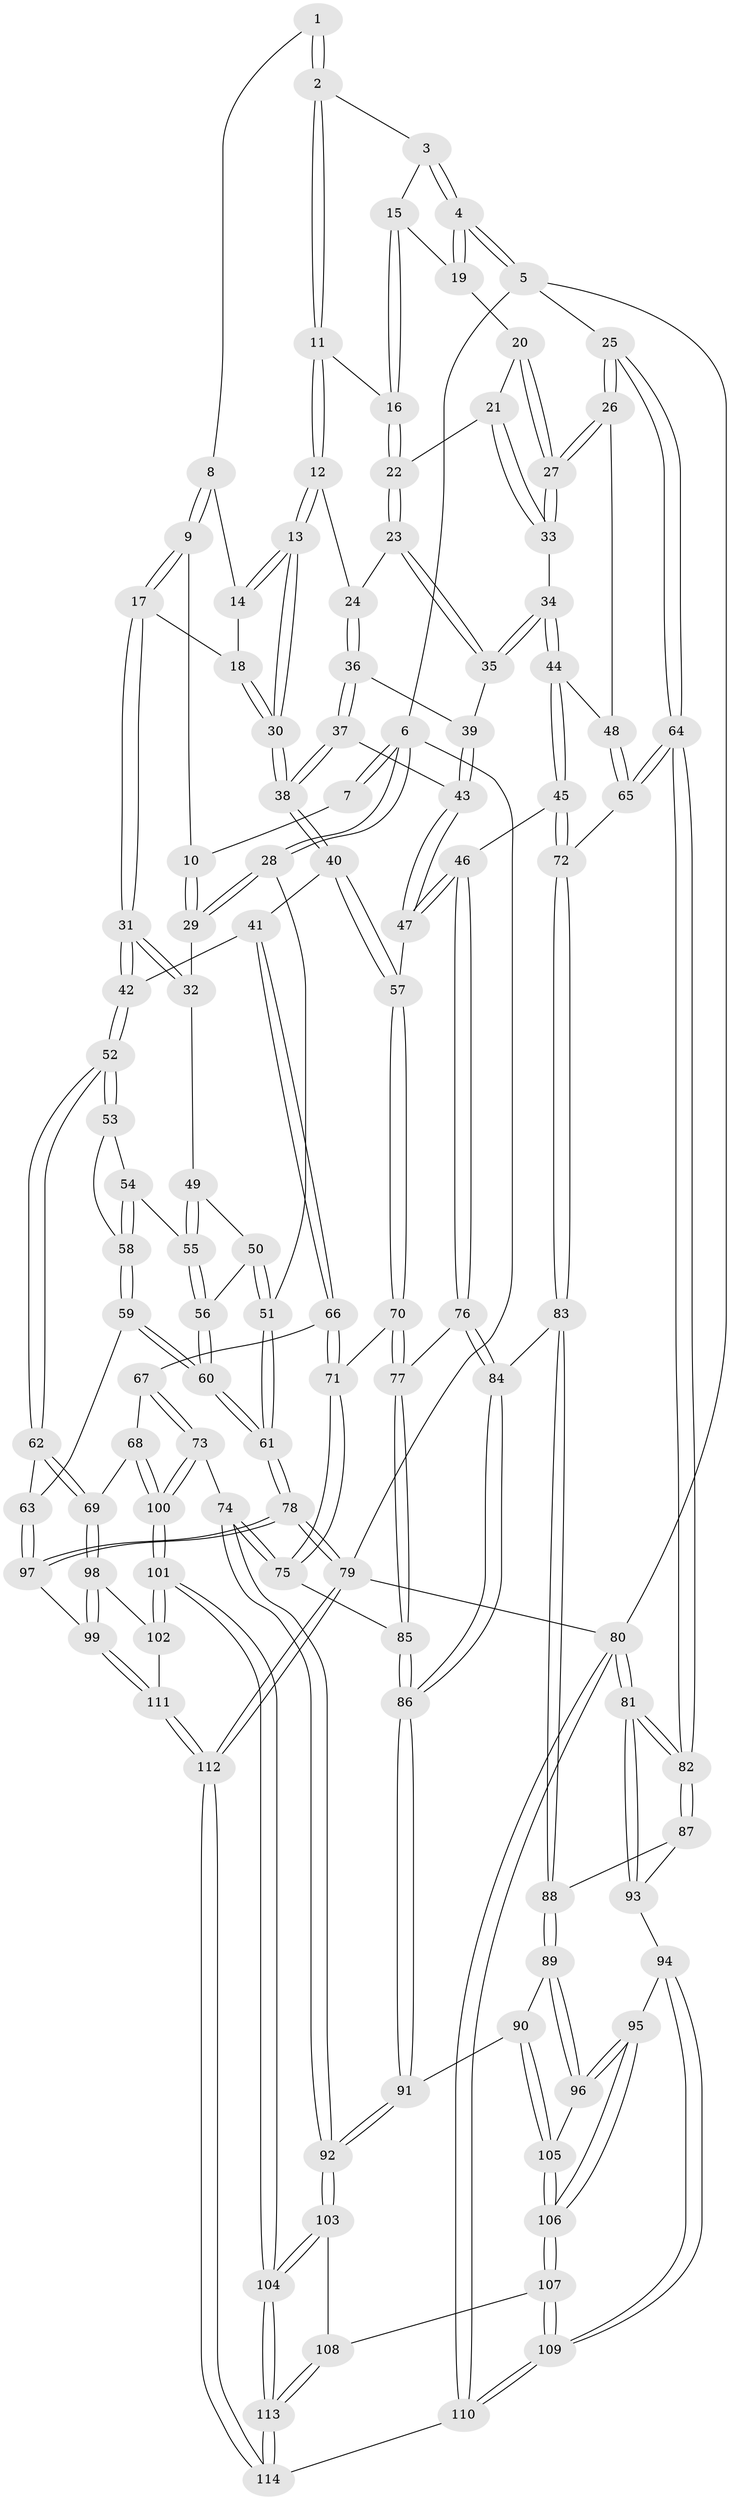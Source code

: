 // Generated by graph-tools (version 1.1) at 2025/27/03/15/25 16:27:57]
// undirected, 114 vertices, 282 edges
graph export_dot {
graph [start="1"]
  node [color=gray90,style=filled];
  1 [pos="+0.43431679622019775+0"];
  2 [pos="+0.6127013861254967+0"];
  3 [pos="+0.8084112948055742+0"];
  4 [pos="+1+0"];
  5 [pos="+1+0"];
  6 [pos="+0+0"];
  7 [pos="+0.29049782795777723+0"];
  8 [pos="+0.42606825051867764+0"];
  9 [pos="+0.23426900198270614+0.1491927750155805"];
  10 [pos="+0.19516450068489916+0.10700866625025436"];
  11 [pos="+0.6269042972066242+0.045553520327923425"];
  12 [pos="+0.5891673267138481+0.13605342479996416"];
  13 [pos="+0.4892376166980856+0.17896132659771039"];
  14 [pos="+0.4115046901086415+0"];
  15 [pos="+0.7766049766887531+0.12612131009523536"];
  16 [pos="+0.7735588148855963+0.1288557846460192"];
  17 [pos="+0.24473395747196922+0.1623453804464833"];
  18 [pos="+0.31453898309889067+0.1545904905668413"];
  19 [pos="+0.9377562883386744+0.055802995188530644"];
  20 [pos="+0.9148167909842296+0.15084907415188373"];
  21 [pos="+0.860331354679088+0.2131696646268605"];
  22 [pos="+0.7746064428707995+0.177909677638233"];
  23 [pos="+0.7481425852074833+0.2081773039182341"];
  24 [pos="+0.639893044551271+0.20476982968240365"];
  25 [pos="+1+0.34516842099122025"];
  26 [pos="+1+0.35487474314089"];
  27 [pos="+1+0.31863648942341105"];
  28 [pos="+0+0"];
  29 [pos="+0+0.06800842424290961"];
  30 [pos="+0.45234445499262665+0.22164720479741046"];
  31 [pos="+0.19967497240385645+0.32856150355737146"];
  32 [pos="+0.14659489684020613+0.3376713322712607"];
  33 [pos="+0.8785783863648682+0.2861054095634115"];
  34 [pos="+0.7880150255015429+0.3503125575489791"];
  35 [pos="+0.761578458690553+0.3388611910833187"];
  36 [pos="+0.6356592735812855+0.25843444721750036"];
  37 [pos="+0.4596359048020158+0.36371566907257347"];
  38 [pos="+0.45805281306441303+0.36372166796813055"];
  39 [pos="+0.6994690275584049+0.3487394817475897"];
  40 [pos="+0.4362504158074038+0.3877303173032721"];
  41 [pos="+0.3760097055618176+0.4472888282230662"];
  42 [pos="+0.3516600474867133+0.4448391559377272"];
  43 [pos="+0.6368040532721128+0.4080598666793103"];
  44 [pos="+0.8512599265319772+0.502522557877037"];
  45 [pos="+0.8244244746347403+0.5281402402770448"];
  46 [pos="+0.7768069301871259+0.5515396969959525"];
  47 [pos="+0.6745119736254567+0.5410579099781988"];
  48 [pos="+0.8674165427279099+0.5012099515952219"];
  49 [pos="+0.14396567007670566+0.34077854338843167"];
  50 [pos="+0+0.4163720804302899"];
  51 [pos="+0+0.4107403319135267"];
  52 [pos="+0.23636437612048397+0.5458338772211253"];
  53 [pos="+0.18100923434648233+0.5319340380815039"];
  54 [pos="+0.11735123002484539+0.5044424053214404"];
  55 [pos="+0.09204306780973286+0.48727104058946946"];
  56 [pos="+0.07536847452378459+0.49602200983160566"];
  57 [pos="+0.6604704202241701+0.5512266976669489"];
  58 [pos="+0.12073998109137662+0.5798631591633128"];
  59 [pos="+0.07803436161371653+0.6835706520367787"];
  60 [pos="+0+0.6809897278548034"];
  61 [pos="+0+0.737773729256464"];
  62 [pos="+0.187431457910037+0.699643576743165"];
  63 [pos="+0.18033728043446134+0.7005234058960917"];
  64 [pos="+1+0.7287286481231382"];
  65 [pos="+1+0.6475241465269277"];
  66 [pos="+0.37883221215467267+0.45302754931736317"];
  67 [pos="+0.38084169026564396+0.5151670275925336"];
  68 [pos="+0.28276431217243236+0.7393804737496489"];
  69 [pos="+0.24775062327924183+0.7351636436825034"];
  70 [pos="+0.6436082305913573+0.5655923241866573"];
  71 [pos="+0.5733078690365095+0.5955674891437241"];
  72 [pos="+0.8926052833451068+0.6860574167786788"];
  73 [pos="+0.4450741982528757+0.7388106475457268"];
  74 [pos="+0.49492525963191647+0.7450170728388285"];
  75 [pos="+0.5363949788093944+0.7084649705638286"];
  76 [pos="+0.7747198807499006+0.5895459108202963"];
  77 [pos="+0.682302549573946+0.6975404184494546"];
  78 [pos="+0+1"];
  79 [pos="+0+1"];
  80 [pos="+1+1"];
  81 [pos="+1+1"];
  82 [pos="+1+0.7502569143936951"];
  83 [pos="+0.8640701110119973+0.7368526625027729"];
  84 [pos="+0.7806251199651623+0.6870381636588194"];
  85 [pos="+0.6842644285495222+0.7404817738775936"];
  86 [pos="+0.6998966600300484+0.7545944500834904"];
  87 [pos="+0.959711874941154+0.7641878173578645"];
  88 [pos="+0.8661984233184258+0.7482504060025171"];
  89 [pos="+0.8600078767155658+0.765664717240967"];
  90 [pos="+0.7155842103333284+0.8015697961361103"];
  91 [pos="+0.7066645266539666+0.7876823396144378"];
  92 [pos="+0.5391056287343291+0.8440741356821065"];
  93 [pos="+0.8969599984608443+0.8698374554731515"];
  94 [pos="+0.895216680171353+0.8692806432597184"];
  95 [pos="+0.8734998806768437+0.8512919258981352"];
  96 [pos="+0.8694798683991353+0.8421166294270833"];
  97 [pos="+0.11468550582475104+0.8888900755896375"];
  98 [pos="+0.2280588216967918+0.8160278795658636"];
  99 [pos="+0.1810219419620134+0.8976980483354272"];
  100 [pos="+0.3588573948648852+0.7727559223769057"];
  101 [pos="+0.35249984505237036+0.9198477973554027"];
  102 [pos="+0.27787285701789505+0.9021776079928849"];
  103 [pos="+0.5417207636631052+0.872855458376025"];
  104 [pos="+0.3951810046870437+1"];
  105 [pos="+0.7201385521843291+0.8265864765927899"];
  106 [pos="+0.7121333393868302+0.9439876755728933"];
  107 [pos="+0.7075505239236783+0.9568112944026446"];
  108 [pos="+0.6247198299142203+0.9260561833211789"];
  109 [pos="+0.7520793152681748+1"];
  110 [pos="+0.7852321434786557+1"];
  111 [pos="+0.19459743647377217+0.9105977970383621"];
  112 [pos="+0.2745545007921088+1"];
  113 [pos="+0.37849257430268585+1"];
  114 [pos="+0.36798611595195524+1"];
  1 -- 2;
  1 -- 2;
  1 -- 8;
  2 -- 3;
  2 -- 11;
  2 -- 11;
  3 -- 4;
  3 -- 4;
  3 -- 15;
  4 -- 5;
  4 -- 5;
  4 -- 19;
  4 -- 19;
  5 -- 6;
  5 -- 25;
  5 -- 80;
  6 -- 7;
  6 -- 7;
  6 -- 28;
  6 -- 28;
  6 -- 79;
  7 -- 10;
  8 -- 9;
  8 -- 9;
  8 -- 14;
  9 -- 10;
  9 -- 17;
  9 -- 17;
  10 -- 29;
  10 -- 29;
  11 -- 12;
  11 -- 12;
  11 -- 16;
  12 -- 13;
  12 -- 13;
  12 -- 24;
  13 -- 14;
  13 -- 14;
  13 -- 30;
  13 -- 30;
  14 -- 18;
  15 -- 16;
  15 -- 16;
  15 -- 19;
  16 -- 22;
  16 -- 22;
  17 -- 18;
  17 -- 31;
  17 -- 31;
  18 -- 30;
  18 -- 30;
  19 -- 20;
  20 -- 21;
  20 -- 27;
  20 -- 27;
  21 -- 22;
  21 -- 33;
  21 -- 33;
  22 -- 23;
  22 -- 23;
  23 -- 24;
  23 -- 35;
  23 -- 35;
  24 -- 36;
  24 -- 36;
  25 -- 26;
  25 -- 26;
  25 -- 64;
  25 -- 64;
  26 -- 27;
  26 -- 27;
  26 -- 48;
  27 -- 33;
  27 -- 33;
  28 -- 29;
  28 -- 29;
  28 -- 51;
  29 -- 32;
  30 -- 38;
  30 -- 38;
  31 -- 32;
  31 -- 32;
  31 -- 42;
  31 -- 42;
  32 -- 49;
  33 -- 34;
  34 -- 35;
  34 -- 35;
  34 -- 44;
  34 -- 44;
  35 -- 39;
  36 -- 37;
  36 -- 37;
  36 -- 39;
  37 -- 38;
  37 -- 38;
  37 -- 43;
  38 -- 40;
  38 -- 40;
  39 -- 43;
  39 -- 43;
  40 -- 41;
  40 -- 57;
  40 -- 57;
  41 -- 42;
  41 -- 66;
  41 -- 66;
  42 -- 52;
  42 -- 52;
  43 -- 47;
  43 -- 47;
  44 -- 45;
  44 -- 45;
  44 -- 48;
  45 -- 46;
  45 -- 72;
  45 -- 72;
  46 -- 47;
  46 -- 47;
  46 -- 76;
  46 -- 76;
  47 -- 57;
  48 -- 65;
  48 -- 65;
  49 -- 50;
  49 -- 55;
  49 -- 55;
  50 -- 51;
  50 -- 51;
  50 -- 56;
  51 -- 61;
  51 -- 61;
  52 -- 53;
  52 -- 53;
  52 -- 62;
  52 -- 62;
  53 -- 54;
  53 -- 58;
  54 -- 55;
  54 -- 58;
  54 -- 58;
  55 -- 56;
  55 -- 56;
  56 -- 60;
  56 -- 60;
  57 -- 70;
  57 -- 70;
  58 -- 59;
  58 -- 59;
  59 -- 60;
  59 -- 60;
  59 -- 63;
  60 -- 61;
  60 -- 61;
  61 -- 78;
  61 -- 78;
  62 -- 63;
  62 -- 69;
  62 -- 69;
  63 -- 97;
  63 -- 97;
  64 -- 65;
  64 -- 65;
  64 -- 82;
  64 -- 82;
  65 -- 72;
  66 -- 67;
  66 -- 71;
  66 -- 71;
  67 -- 68;
  67 -- 73;
  67 -- 73;
  68 -- 69;
  68 -- 100;
  68 -- 100;
  69 -- 98;
  69 -- 98;
  70 -- 71;
  70 -- 77;
  70 -- 77;
  71 -- 75;
  71 -- 75;
  72 -- 83;
  72 -- 83;
  73 -- 74;
  73 -- 100;
  73 -- 100;
  74 -- 75;
  74 -- 75;
  74 -- 92;
  74 -- 92;
  75 -- 85;
  76 -- 77;
  76 -- 84;
  76 -- 84;
  77 -- 85;
  77 -- 85;
  78 -- 79;
  78 -- 79;
  78 -- 97;
  78 -- 97;
  79 -- 112;
  79 -- 112;
  79 -- 80;
  80 -- 81;
  80 -- 81;
  80 -- 110;
  80 -- 110;
  81 -- 82;
  81 -- 82;
  81 -- 93;
  81 -- 93;
  82 -- 87;
  82 -- 87;
  83 -- 84;
  83 -- 88;
  83 -- 88;
  84 -- 86;
  84 -- 86;
  85 -- 86;
  85 -- 86;
  86 -- 91;
  86 -- 91;
  87 -- 88;
  87 -- 93;
  88 -- 89;
  88 -- 89;
  89 -- 90;
  89 -- 96;
  89 -- 96;
  90 -- 91;
  90 -- 105;
  90 -- 105;
  91 -- 92;
  91 -- 92;
  92 -- 103;
  92 -- 103;
  93 -- 94;
  94 -- 95;
  94 -- 109;
  94 -- 109;
  95 -- 96;
  95 -- 96;
  95 -- 106;
  95 -- 106;
  96 -- 105;
  97 -- 99;
  98 -- 99;
  98 -- 99;
  98 -- 102;
  99 -- 111;
  99 -- 111;
  100 -- 101;
  100 -- 101;
  101 -- 102;
  101 -- 102;
  101 -- 104;
  101 -- 104;
  102 -- 111;
  103 -- 104;
  103 -- 104;
  103 -- 108;
  104 -- 113;
  104 -- 113;
  105 -- 106;
  105 -- 106;
  106 -- 107;
  106 -- 107;
  107 -- 108;
  107 -- 109;
  107 -- 109;
  108 -- 113;
  108 -- 113;
  109 -- 110;
  109 -- 110;
  110 -- 114;
  111 -- 112;
  111 -- 112;
  112 -- 114;
  112 -- 114;
  113 -- 114;
  113 -- 114;
}
